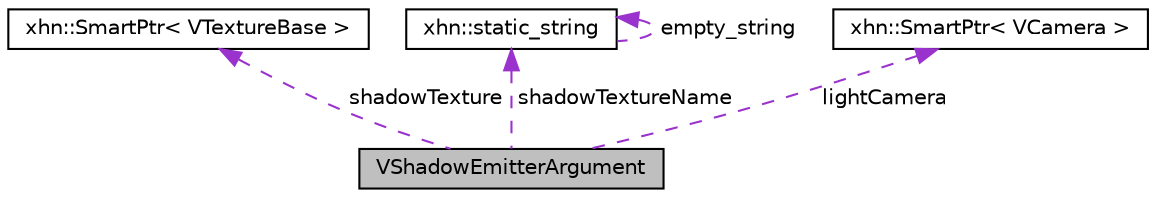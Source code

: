 digraph "VShadowEmitterArgument"
{
  edge [fontname="Helvetica",fontsize="10",labelfontname="Helvetica",labelfontsize="10"];
  node [fontname="Helvetica",fontsize="10",shape=record];
  Node1 [label="VShadowEmitterArgument",height=0.2,width=0.4,color="black", fillcolor="grey75", style="filled", fontcolor="black"];
  Node2 -> Node1 [dir="back",color="darkorchid3",fontsize="10",style="dashed",label=" shadowTexture" ,fontname="Helvetica"];
  Node2 [label="xhn::SmartPtr\< VTextureBase \>",height=0.2,width=0.4,color="black", fillcolor="white", style="filled",URL="$classxhn_1_1_smart_ptr.html"];
  Node3 -> Node1 [dir="back",color="darkorchid3",fontsize="10",style="dashed",label=" shadowTextureName" ,fontname="Helvetica"];
  Node3 [label="xhn::static_string",height=0.2,width=0.4,color="black", fillcolor="white", style="filled",URL="$classxhn_1_1static__string.html"];
  Node3 -> Node3 [dir="back",color="darkorchid3",fontsize="10",style="dashed",label=" empty_string" ,fontname="Helvetica"];
  Node4 -> Node1 [dir="back",color="darkorchid3",fontsize="10",style="dashed",label=" lightCamera" ,fontname="Helvetica"];
  Node4 [label="xhn::SmartPtr\< VCamera \>",height=0.2,width=0.4,color="black", fillcolor="white", style="filled",URL="$classxhn_1_1_smart_ptr.html"];
}
